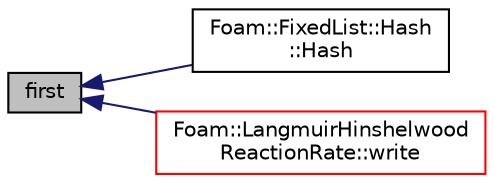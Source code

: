 digraph "first"
{
  bgcolor="transparent";
  edge [fontname="Helvetica",fontsize="10",labelfontname="Helvetica",labelfontsize="10"];
  node [fontname="Helvetica",fontsize="10",shape=record];
  rankdir="LR";
  Node1 [label="first",height=0.2,width=0.4,color="black", fillcolor="grey75", style="filled", fontcolor="black"];
  Node1 -> Node2 [dir="back",color="midnightblue",fontsize="10",style="solid",fontname="Helvetica"];
  Node2 [label="Foam::FixedList::Hash\l::Hash",height=0.2,width=0.4,color="black",URL="$a00966.html#a7d97a81e3e1f24c0b1785ac1c1d193e8"];
  Node1 -> Node3 [dir="back",color="midnightblue",fontsize="10",style="solid",fontname="Helvetica"];
  Node3 [label="Foam::LangmuirHinshelwood\lReactionRate::write",height=0.2,width=0.4,color="red",URL="$a01269.html#a4bc86b48333705e13add9de0db8eebd3",tooltip="Write to stream. "];
}
